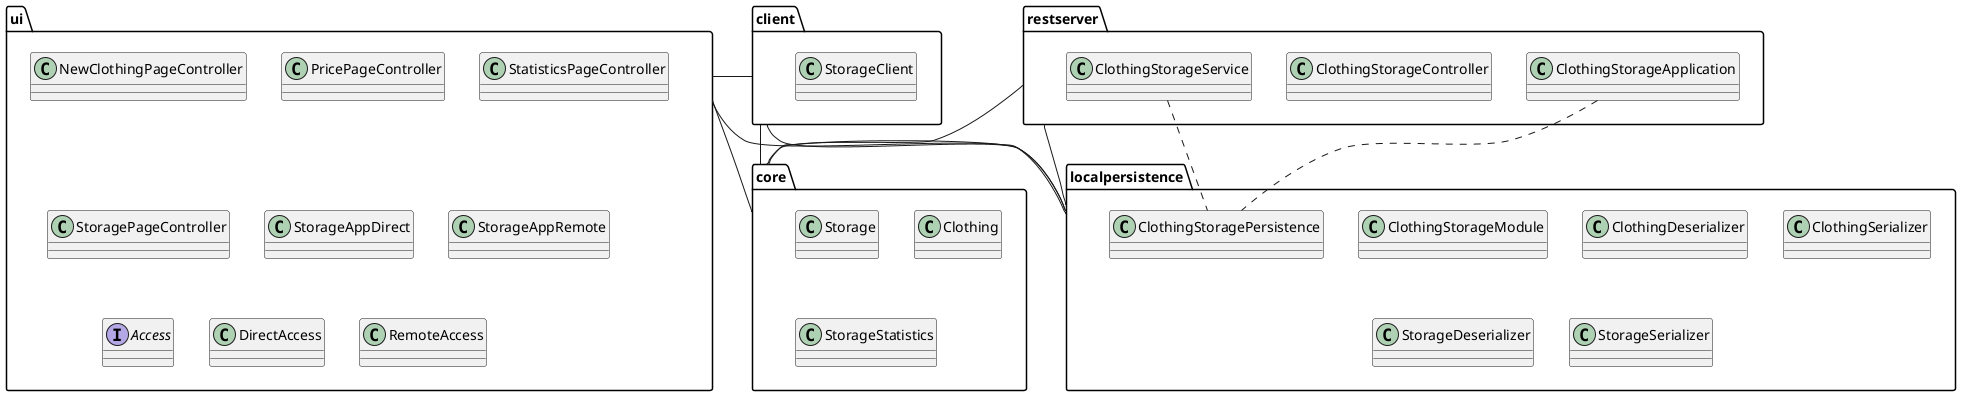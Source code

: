 @startuml clothingstorage

package "core"
{
    class Storage
    class Clothing
    Class StorageStatistics
}

package "client"
{
    class StorageClient
}

package "localpersistence"
{
    class ClothingStoragePersistence
    class ClothingStorageModule
    class ClothingDeserializer
    class ClothingSerializer
    class StorageDeserializer
    class StorageSerializer
}

package "restserver"
{
    class ClothingStorageApplication
    class ClothingStorageController
    class ClothingStorageService
}

package "ui"
{
    class NewClothingPageController
    class PricePageController
    class StatisticsPageController
    class StoragePageController
    class StorageAppDirect
    class StorageAppRemote
    interface Access
    class DirectAccess
    class RemoteAccess
}

ClothingStorageService .. ClothingStoragePersistence
ClothingStorageApplication .. ClothingStoragePersistence

client -- localpersistence
client -- core 

localpersistence -- core

restserver -- core
restserver -- localpersistence

ui -- core
ui -- client
ui -- localpersistence


@enduml